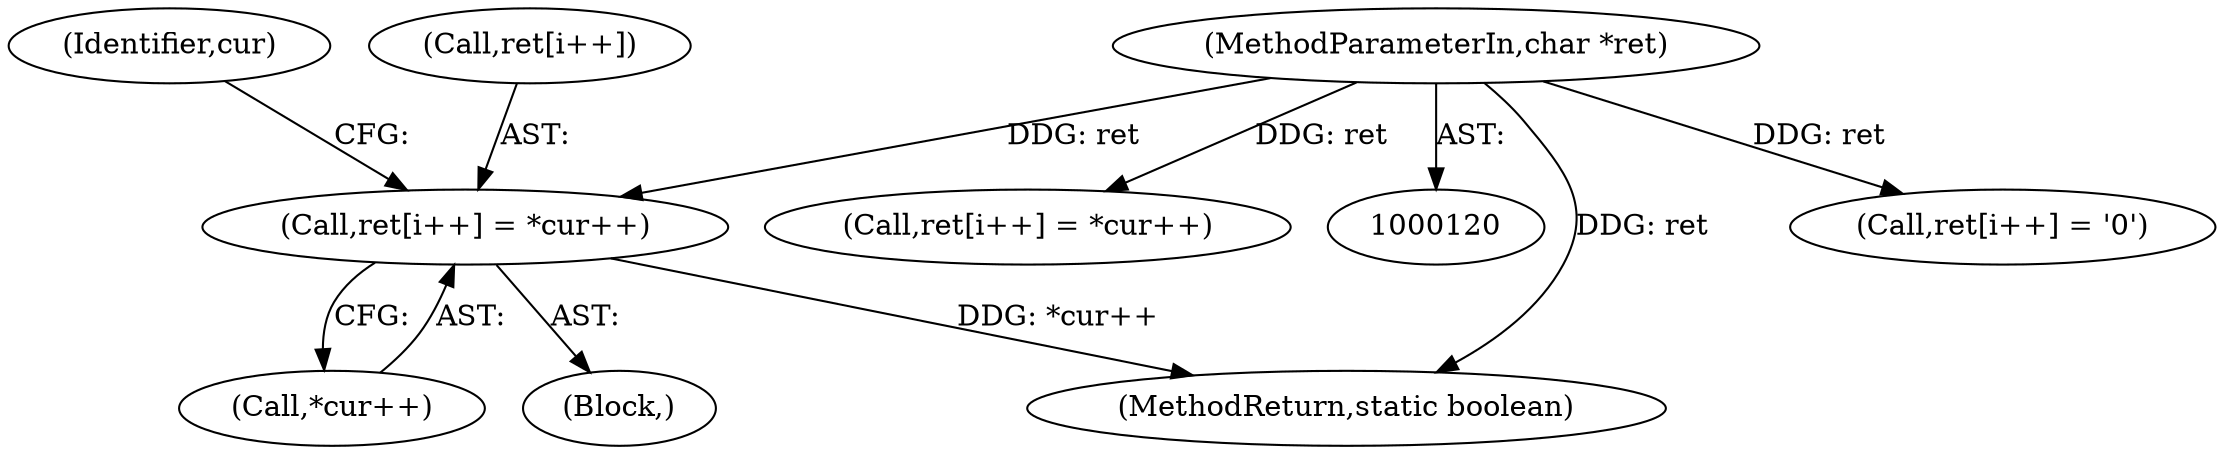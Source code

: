 digraph "0_virglrenderer_e534b51ca3c3cd25f3990589932a9ed711c59b27@array" {
"1000137" [label="(Call,ret[i++] = *cur++)"];
"1000122" [label="(MethodParameterIn,char *ret)"];
"1004155" [label="(MethodReturn,static boolean)"];
"1000122" [label="(MethodParameterIn,char *ret)"];
"1000137" [label="(Call,ret[i++] = *cur++)"];
"1000159" [label="(Call,ret[i++] = '\0')"];
"1000142" [label="(Call,*cur++)"];
"1000151" [label="(Call,ret[i++] = *cur++)"];
"1000138" [label="(Call,ret[i++])"];
"1000148" [label="(Identifier,cur)"];
"1000136" [label="(Block,)"];
"1000137" -> "1000136"  [label="AST: "];
"1000137" -> "1000142"  [label="CFG: "];
"1000138" -> "1000137"  [label="AST: "];
"1000142" -> "1000137"  [label="AST: "];
"1000148" -> "1000137"  [label="CFG: "];
"1000137" -> "1004155"  [label="DDG: *cur++"];
"1000122" -> "1000137"  [label="DDG: ret"];
"1000122" -> "1000120"  [label="AST: "];
"1000122" -> "1004155"  [label="DDG: ret"];
"1000122" -> "1000151"  [label="DDG: ret"];
"1000122" -> "1000159"  [label="DDG: ret"];
}
